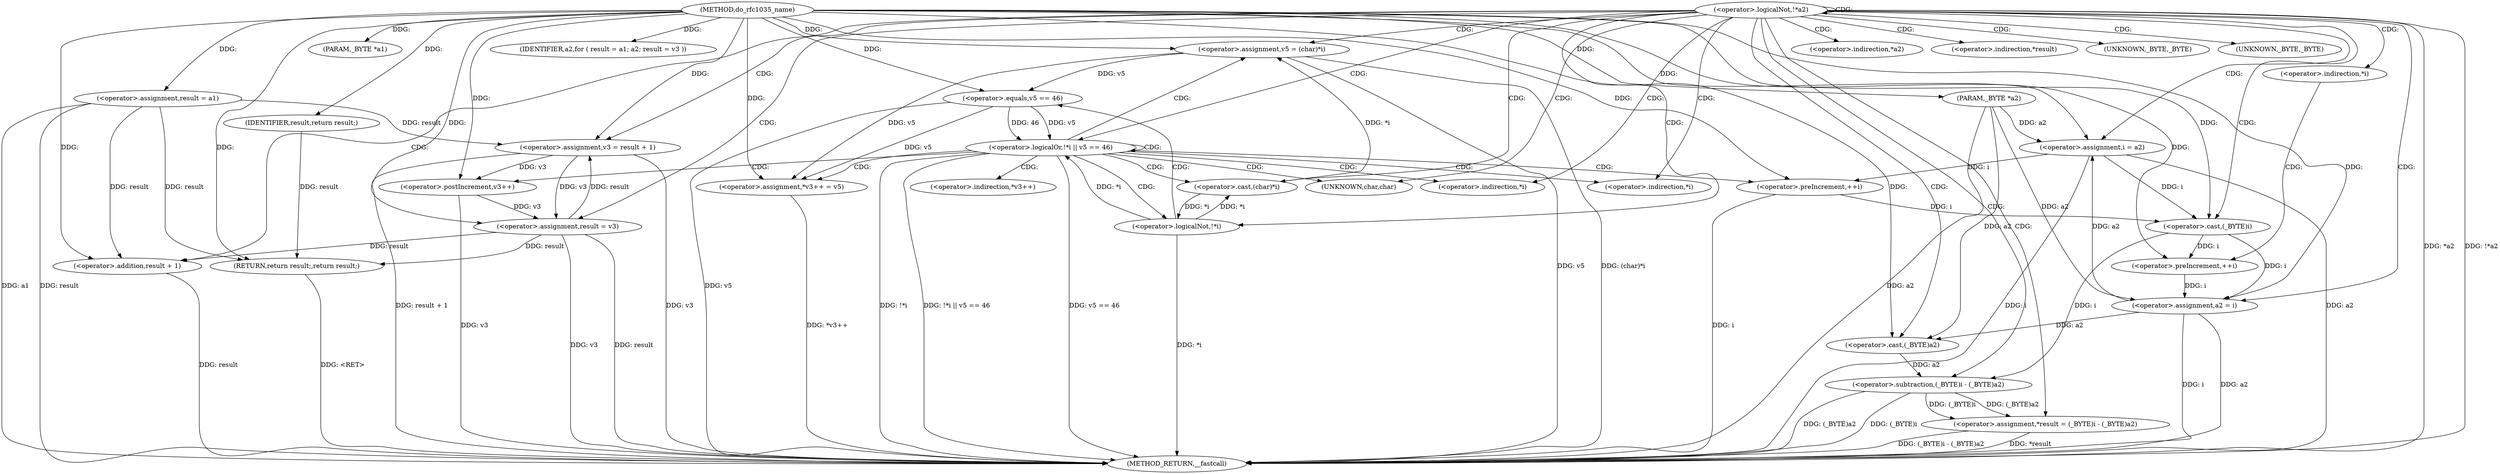 digraph do_rfc1035_name {  
"1000105" [label = "(METHOD,do_rfc1035_name)" ]
"1000179" [label = "(METHOD_RETURN,__fastcall)" ]
"1000106" [label = "(PARAM,_BYTE *a1)" ]
"1000107" [label = "(PARAM,_BYTE *a2)" ]
"1000114" [label = "(<operator>.assignment,result = a1)" ]
"1000117" [label = "(IDENTIFIER,a2,for ( result = a1; a2; result = v3 ))" ]
"1000118" [label = "(<operator>.assignment,result = v3)" ]
"1000122" [label = "(<operator>.assignment,v3 = result + 1)" ]
"1000124" [label = "(<operator>.addition,result + 1)" ]
"1000128" [label = "(<operator>.logicalNot,!*a2)" ]
"1000133" [label = "(<operator>.assignment,i = a2)" ]
"1000136" [label = "(<operator>.preIncrement,++i)" ]
"1000139" [label = "(<operator>.assignment,v5 = (char)*i)" ]
"1000141" [label = "(<operator>.cast,(char)*i)" ]
"1000146" [label = "(<operator>.logicalOr,!*i || v5 == 46)" ]
"1000147" [label = "(<operator>.logicalNot,!*i)" ]
"1000150" [label = "(<operator>.equals,v5 == 46)" ]
"1000154" [label = "(<operator>.assignment,*v3++ = v5)" ]
"1000156" [label = "(<operator>.postIncrement,v3++)" ]
"1000159" [label = "(<operator>.assignment,*result = (_BYTE)i - (_BYTE)a2)" ]
"1000162" [label = "(<operator>.subtraction,(_BYTE)i - (_BYTE)a2)" ]
"1000163" [label = "(<operator>.cast,(_BYTE)i)" ]
"1000166" [label = "(<operator>.cast,(_BYTE)a2)" ]
"1000172" [label = "(<operator>.preIncrement,++i)" ]
"1000174" [label = "(<operator>.assignment,a2 = i)" ]
"1000177" [label = "(RETURN,return result;,return result;)" ]
"1000178" [label = "(IDENTIFIER,result,return result;)" ]
"1000129" [label = "(<operator>.indirection,*a2)" ]
"1000142" [label = "(UNKNOWN,char,char)" ]
"1000143" [label = "(<operator>.indirection,*i)" ]
"1000148" [label = "(<operator>.indirection,*i)" ]
"1000155" [label = "(<operator>.indirection,*v3++)" ]
"1000160" [label = "(<operator>.indirection,*result)" ]
"1000164" [label = "(UNKNOWN,_BYTE,_BYTE)" ]
"1000167" [label = "(UNKNOWN,_BYTE,_BYTE)" ]
"1000170" [label = "(<operator>.indirection,*i)" ]
  "1000162" -> "1000179"  [ label = "DDG: (_BYTE)a2"] 
  "1000156" -> "1000179"  [ label = "DDG: v3"] 
  "1000118" -> "1000179"  [ label = "DDG: result"] 
  "1000146" -> "1000179"  [ label = "DDG: v5 == 46"] 
  "1000174" -> "1000179"  [ label = "DDG: i"] 
  "1000139" -> "1000179"  [ label = "DDG: v5"] 
  "1000128" -> "1000179"  [ label = "DDG: *a2"] 
  "1000159" -> "1000179"  [ label = "DDG: *result"] 
  "1000107" -> "1000179"  [ label = "DDG: a2"] 
  "1000128" -> "1000179"  [ label = "DDG: !*a2"] 
  "1000162" -> "1000179"  [ label = "DDG: (_BYTE)i"] 
  "1000118" -> "1000179"  [ label = "DDG: v3"] 
  "1000122" -> "1000179"  [ label = "DDG: result + 1"] 
  "1000136" -> "1000179"  [ label = "DDG: i"] 
  "1000133" -> "1000179"  [ label = "DDG: i"] 
  "1000146" -> "1000179"  [ label = "DDG: !*i"] 
  "1000147" -> "1000179"  [ label = "DDG: *i"] 
  "1000154" -> "1000179"  [ label = "DDG: *v3++"] 
  "1000114" -> "1000179"  [ label = "DDG: a1"] 
  "1000114" -> "1000179"  [ label = "DDG: result"] 
  "1000133" -> "1000179"  [ label = "DDG: a2"] 
  "1000139" -> "1000179"  [ label = "DDG: (char)*i"] 
  "1000124" -> "1000179"  [ label = "DDG: result"] 
  "1000174" -> "1000179"  [ label = "DDG: a2"] 
  "1000146" -> "1000179"  [ label = "DDG: !*i || v5 == 46"] 
  "1000122" -> "1000179"  [ label = "DDG: v3"] 
  "1000159" -> "1000179"  [ label = "DDG: (_BYTE)i - (_BYTE)a2"] 
  "1000150" -> "1000179"  [ label = "DDG: v5"] 
  "1000177" -> "1000179"  [ label = "DDG: <RET>"] 
  "1000105" -> "1000106"  [ label = "DDG: "] 
  "1000105" -> "1000107"  [ label = "DDG: "] 
  "1000105" -> "1000114"  [ label = "DDG: "] 
  "1000105" -> "1000117"  [ label = "DDG: "] 
  "1000156" -> "1000118"  [ label = "DDG: v3"] 
  "1000122" -> "1000118"  [ label = "DDG: v3"] 
  "1000105" -> "1000118"  [ label = "DDG: "] 
  "1000118" -> "1000122"  [ label = "DDG: result"] 
  "1000114" -> "1000122"  [ label = "DDG: result"] 
  "1000105" -> "1000122"  [ label = "DDG: "] 
  "1000118" -> "1000124"  [ label = "DDG: result"] 
  "1000114" -> "1000124"  [ label = "DDG: result"] 
  "1000105" -> "1000124"  [ label = "DDG: "] 
  "1000174" -> "1000133"  [ label = "DDG: a2"] 
  "1000107" -> "1000133"  [ label = "DDG: a2"] 
  "1000105" -> "1000133"  [ label = "DDG: "] 
  "1000133" -> "1000136"  [ label = "DDG: i"] 
  "1000105" -> "1000136"  [ label = "DDG: "] 
  "1000141" -> "1000139"  [ label = "DDG: *i"] 
  "1000105" -> "1000139"  [ label = "DDG: "] 
  "1000147" -> "1000141"  [ label = "DDG: *i"] 
  "1000147" -> "1000146"  [ label = "DDG: *i"] 
  "1000141" -> "1000147"  [ label = "DDG: *i"] 
  "1000150" -> "1000146"  [ label = "DDG: v5"] 
  "1000150" -> "1000146"  [ label = "DDG: 46"] 
  "1000139" -> "1000150"  [ label = "DDG: v5"] 
  "1000105" -> "1000150"  [ label = "DDG: "] 
  "1000139" -> "1000154"  [ label = "DDG: v5"] 
  "1000150" -> "1000154"  [ label = "DDG: v5"] 
  "1000105" -> "1000154"  [ label = "DDG: "] 
  "1000122" -> "1000156"  [ label = "DDG: v3"] 
  "1000105" -> "1000156"  [ label = "DDG: "] 
  "1000162" -> "1000159"  [ label = "DDG: (_BYTE)i"] 
  "1000162" -> "1000159"  [ label = "DDG: (_BYTE)a2"] 
  "1000163" -> "1000162"  [ label = "DDG: i"] 
  "1000136" -> "1000163"  [ label = "DDG: i"] 
  "1000133" -> "1000163"  [ label = "DDG: i"] 
  "1000105" -> "1000163"  [ label = "DDG: "] 
  "1000166" -> "1000162"  [ label = "DDG: a2"] 
  "1000107" -> "1000166"  [ label = "DDG: a2"] 
  "1000105" -> "1000166"  [ label = "DDG: "] 
  "1000174" -> "1000166"  [ label = "DDG: a2"] 
  "1000163" -> "1000172"  [ label = "DDG: i"] 
  "1000105" -> "1000172"  [ label = "DDG: "] 
  "1000172" -> "1000174"  [ label = "DDG: i"] 
  "1000163" -> "1000174"  [ label = "DDG: i"] 
  "1000105" -> "1000174"  [ label = "DDG: "] 
  "1000107" -> "1000174"  [ label = "DDG: a2"] 
  "1000178" -> "1000177"  [ label = "DDG: result"] 
  "1000118" -> "1000177"  [ label = "DDG: result"] 
  "1000114" -> "1000177"  [ label = "DDG: result"] 
  "1000105" -> "1000177"  [ label = "DDG: "] 
  "1000105" -> "1000178"  [ label = "DDG: "] 
  "1000128" -> "1000143"  [ label = "CDG: "] 
  "1000128" -> "1000142"  [ label = "CDG: "] 
  "1000128" -> "1000141"  [ label = "CDG: "] 
  "1000128" -> "1000139"  [ label = "CDG: "] 
  "1000128" -> "1000133"  [ label = "CDG: "] 
  "1000128" -> "1000148"  [ label = "CDG: "] 
  "1000128" -> "1000147"  [ label = "CDG: "] 
  "1000128" -> "1000146"  [ label = "CDG: "] 
  "1000128" -> "1000174"  [ label = "CDG: "] 
  "1000128" -> "1000170"  [ label = "CDG: "] 
  "1000128" -> "1000167"  [ label = "CDG: "] 
  "1000128" -> "1000166"  [ label = "CDG: "] 
  "1000128" -> "1000164"  [ label = "CDG: "] 
  "1000128" -> "1000163"  [ label = "CDG: "] 
  "1000128" -> "1000162"  [ label = "CDG: "] 
  "1000128" -> "1000118"  [ label = "CDG: "] 
  "1000128" -> "1000160"  [ label = "CDG: "] 
  "1000128" -> "1000159"  [ label = "CDG: "] 
  "1000128" -> "1000128"  [ label = "CDG: "] 
  "1000128" -> "1000124"  [ label = "CDG: "] 
  "1000128" -> "1000122"  [ label = "CDG: "] 
  "1000128" -> "1000129"  [ label = "CDG: "] 
  "1000146" -> "1000143"  [ label = "CDG: "] 
  "1000146" -> "1000142"  [ label = "CDG: "] 
  "1000146" -> "1000141"  [ label = "CDG: "] 
  "1000146" -> "1000139"  [ label = "CDG: "] 
  "1000146" -> "1000136"  [ label = "CDG: "] 
  "1000146" -> "1000156"  [ label = "CDG: "] 
  "1000146" -> "1000155"  [ label = "CDG: "] 
  "1000146" -> "1000154"  [ label = "CDG: "] 
  "1000146" -> "1000148"  [ label = "CDG: "] 
  "1000146" -> "1000147"  [ label = "CDG: "] 
  "1000146" -> "1000146"  [ label = "CDG: "] 
  "1000147" -> "1000150"  [ label = "CDG: "] 
  "1000170" -> "1000172"  [ label = "CDG: "] 
}
